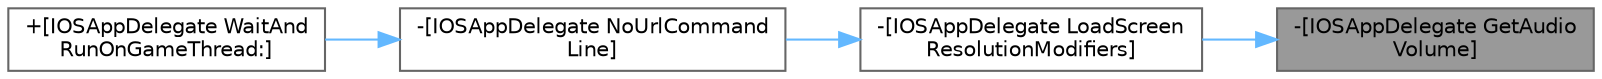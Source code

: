 digraph "-[IOSAppDelegate GetAudioVolume]"
{
 // INTERACTIVE_SVG=YES
 // LATEX_PDF_SIZE
  bgcolor="transparent";
  edge [fontname=Helvetica,fontsize=10,labelfontname=Helvetica,labelfontsize=10];
  node [fontname=Helvetica,fontsize=10,shape=box,height=0.2,width=0.4];
  rankdir="RL";
  Node1 [id="Node000001",label="-[IOSAppDelegate GetAudio\lVolume]",height=0.2,width=0.4,color="gray40", fillcolor="grey60", style="filled", fontcolor="black",tooltip=" "];
  Node1 -> Node2 [id="edge1_Node000001_Node000002",dir="back",color="steelblue1",style="solid",tooltip=" "];
  Node2 [id="Node000002",label="-[IOSAppDelegate LoadScreen\lResolutionModifiers]",height=0.2,width=0.4,color="grey40", fillcolor="white", style="filled",URL="$d6/d94/interfaceIOSAppDelegate.html#a619ce03d5196cb27cc2ee10828cc1632",tooltip=" "];
  Node2 -> Node3 [id="edge2_Node000002_Node000003",dir="back",color="steelblue1",style="solid",tooltip=" "];
  Node3 [id="Node000003",label="-[IOSAppDelegate NoUrlCommand\lLine]",height=0.2,width=0.4,color="grey40", fillcolor="white", style="filled",URL="$d6/d94/interfaceIOSAppDelegate.html#ac200959b262a65cbf4707de6fef29b32",tooltip=" "];
  Node3 -> Node4 [id="edge3_Node000003_Node000004",dir="back",color="steelblue1",style="solid",tooltip=" "];
  Node4 [id="Node000004",label="+[IOSAppDelegate WaitAnd\lRunOnGameThread:]",height=0.2,width=0.4,color="grey40", fillcolor="white", style="filled",URL="$d6/d94/interfaceIOSAppDelegate.html#aa6e8b574724c3fa4ca72aa66212818e6",tooltip="Uses the TaskGraph to execute a function on the game thread, and then blocks until the function is ex..."];
}
